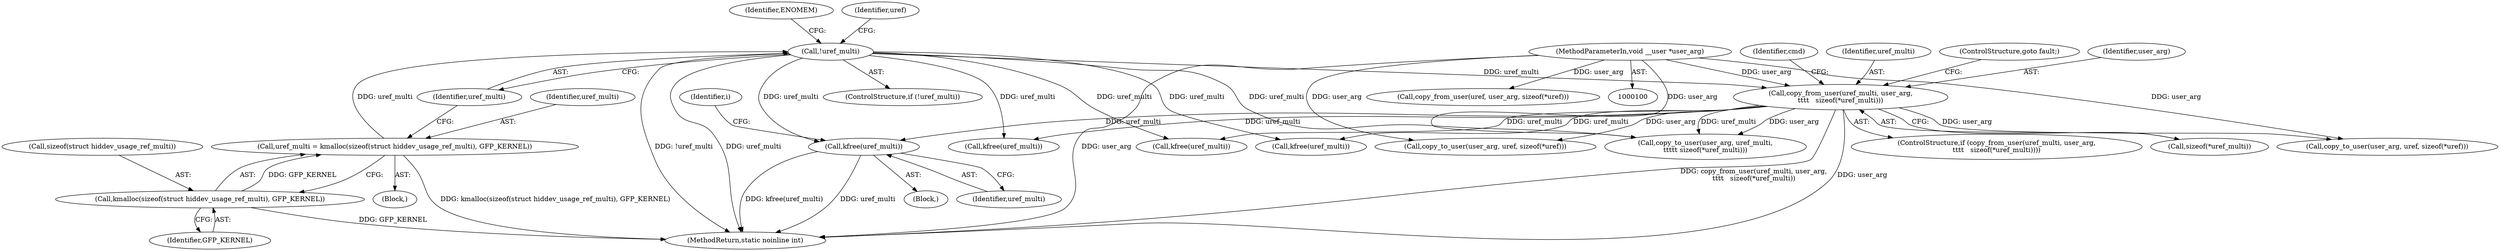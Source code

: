 digraph "0_linux_93a2001bdfd5376c3dc2158653034c20392d15c5@API" {
"1000419" [label="(Call,kfree(uref_multi))"];
"1000148" [label="(Call,copy_from_user(uref_multi, user_arg,\n\t\t\t\t   sizeof(*uref_multi)))"];
"1000127" [label="(Call,!uref_multi)"];
"1000120" [label="(Call,uref_multi = kmalloc(sizeof(struct hiddev_usage_ref_multi), GFP_KERNEL))"];
"1000122" [label="(Call,kmalloc(sizeof(struct hiddev_usage_ref_multi), GFP_KERNEL))"];
"1000103" [label="(MethodParameterIn,void __user *user_arg)"];
"1000123" [label="(Call,sizeof(struct hiddev_usage_ref_multi))"];
"1000131" [label="(Identifier,ENOMEM)"];
"1000386" [label="(Call,copy_to_user(user_arg, uref, sizeof(*uref)))"];
"1000504" [label="(MethodReturn,static noinline int)"];
"1000372" [label="(Block,)"];
"1000419" [label="(Call,kfree(uref_multi))"];
"1000422" [label="(Identifier,i)"];
"1000234" [label="(Call,copy_to_user(user_arg, uref, sizeof(*uref)))"];
"1000150" [label="(Identifier,user_arg)"];
"1000122" [label="(Call,kmalloc(sizeof(struct hiddev_usage_ref_multi), GFP_KERNEL))"];
"1000451" [label="(Call,copy_to_user(user_arg, uref_multi,\n\t\t\t\t\t sizeof(*uref_multi)))"];
"1000166" [label="(Identifier,cmd)"];
"1000147" [label="(ControlStructure,if (copy_from_user(uref_multi, user_arg,\n\t\t\t\t   sizeof(*uref_multi))))"];
"1000126" [label="(ControlStructure,if (!uref_multi))"];
"1000127" [label="(Call,!uref_multi)"];
"1000420" [label="(Identifier,uref_multi)"];
"1000148" [label="(Call,copy_from_user(uref_multi, user_arg,\n\t\t\t\t   sizeof(*uref_multi)))"];
"1000125" [label="(Identifier,GFP_KERNEL)"];
"1000128" [label="(Identifier,uref_multi)"];
"1000158" [label="(Call,copy_from_user(uref, user_arg, sizeof(*uref)))"];
"1000103" [label="(MethodParameterIn,void __user *user_arg)"];
"1000120" [label="(Call,uref_multi = kmalloc(sizeof(struct hiddev_usage_ref_multi), GFP_KERNEL))"];
"1000488" [label="(Call,kfree(uref_multi))"];
"1000149" [label="(Identifier,uref_multi)"];
"1000151" [label="(Call,sizeof(*uref_multi))"];
"1000154" [label="(ControlStructure,goto fault;)"];
"1000133" [label="(Identifier,uref)"];
"1000104" [label="(Block,)"];
"1000121" [label="(Identifier,uref_multi)"];
"1000499" [label="(Call,kfree(uref_multi))"];
"1000493" [label="(Call,kfree(uref_multi))"];
"1000419" -> "1000372"  [label="AST: "];
"1000419" -> "1000420"  [label="CFG: "];
"1000420" -> "1000419"  [label="AST: "];
"1000422" -> "1000419"  [label="CFG: "];
"1000419" -> "1000504"  [label="DDG: uref_multi"];
"1000419" -> "1000504"  [label="DDG: kfree(uref_multi)"];
"1000148" -> "1000419"  [label="DDG: uref_multi"];
"1000127" -> "1000419"  [label="DDG: uref_multi"];
"1000148" -> "1000147"  [label="AST: "];
"1000148" -> "1000151"  [label="CFG: "];
"1000149" -> "1000148"  [label="AST: "];
"1000150" -> "1000148"  [label="AST: "];
"1000151" -> "1000148"  [label="AST: "];
"1000154" -> "1000148"  [label="CFG: "];
"1000166" -> "1000148"  [label="CFG: "];
"1000148" -> "1000504"  [label="DDG: copy_from_user(uref_multi, user_arg,\n\t\t\t\t   sizeof(*uref_multi))"];
"1000148" -> "1000504"  [label="DDG: user_arg"];
"1000127" -> "1000148"  [label="DDG: uref_multi"];
"1000103" -> "1000148"  [label="DDG: user_arg"];
"1000148" -> "1000234"  [label="DDG: user_arg"];
"1000148" -> "1000386"  [label="DDG: user_arg"];
"1000148" -> "1000451"  [label="DDG: user_arg"];
"1000148" -> "1000451"  [label="DDG: uref_multi"];
"1000148" -> "1000488"  [label="DDG: uref_multi"];
"1000148" -> "1000493"  [label="DDG: uref_multi"];
"1000148" -> "1000499"  [label="DDG: uref_multi"];
"1000127" -> "1000126"  [label="AST: "];
"1000127" -> "1000128"  [label="CFG: "];
"1000128" -> "1000127"  [label="AST: "];
"1000131" -> "1000127"  [label="CFG: "];
"1000133" -> "1000127"  [label="CFG: "];
"1000127" -> "1000504"  [label="DDG: !uref_multi"];
"1000127" -> "1000504"  [label="DDG: uref_multi"];
"1000120" -> "1000127"  [label="DDG: uref_multi"];
"1000127" -> "1000451"  [label="DDG: uref_multi"];
"1000127" -> "1000488"  [label="DDG: uref_multi"];
"1000127" -> "1000493"  [label="DDG: uref_multi"];
"1000127" -> "1000499"  [label="DDG: uref_multi"];
"1000120" -> "1000104"  [label="AST: "];
"1000120" -> "1000122"  [label="CFG: "];
"1000121" -> "1000120"  [label="AST: "];
"1000122" -> "1000120"  [label="AST: "];
"1000128" -> "1000120"  [label="CFG: "];
"1000120" -> "1000504"  [label="DDG: kmalloc(sizeof(struct hiddev_usage_ref_multi), GFP_KERNEL)"];
"1000122" -> "1000120"  [label="DDG: GFP_KERNEL"];
"1000122" -> "1000125"  [label="CFG: "];
"1000123" -> "1000122"  [label="AST: "];
"1000125" -> "1000122"  [label="AST: "];
"1000122" -> "1000504"  [label="DDG: GFP_KERNEL"];
"1000103" -> "1000100"  [label="AST: "];
"1000103" -> "1000504"  [label="DDG: user_arg"];
"1000103" -> "1000158"  [label="DDG: user_arg"];
"1000103" -> "1000234"  [label="DDG: user_arg"];
"1000103" -> "1000386"  [label="DDG: user_arg"];
"1000103" -> "1000451"  [label="DDG: user_arg"];
}
